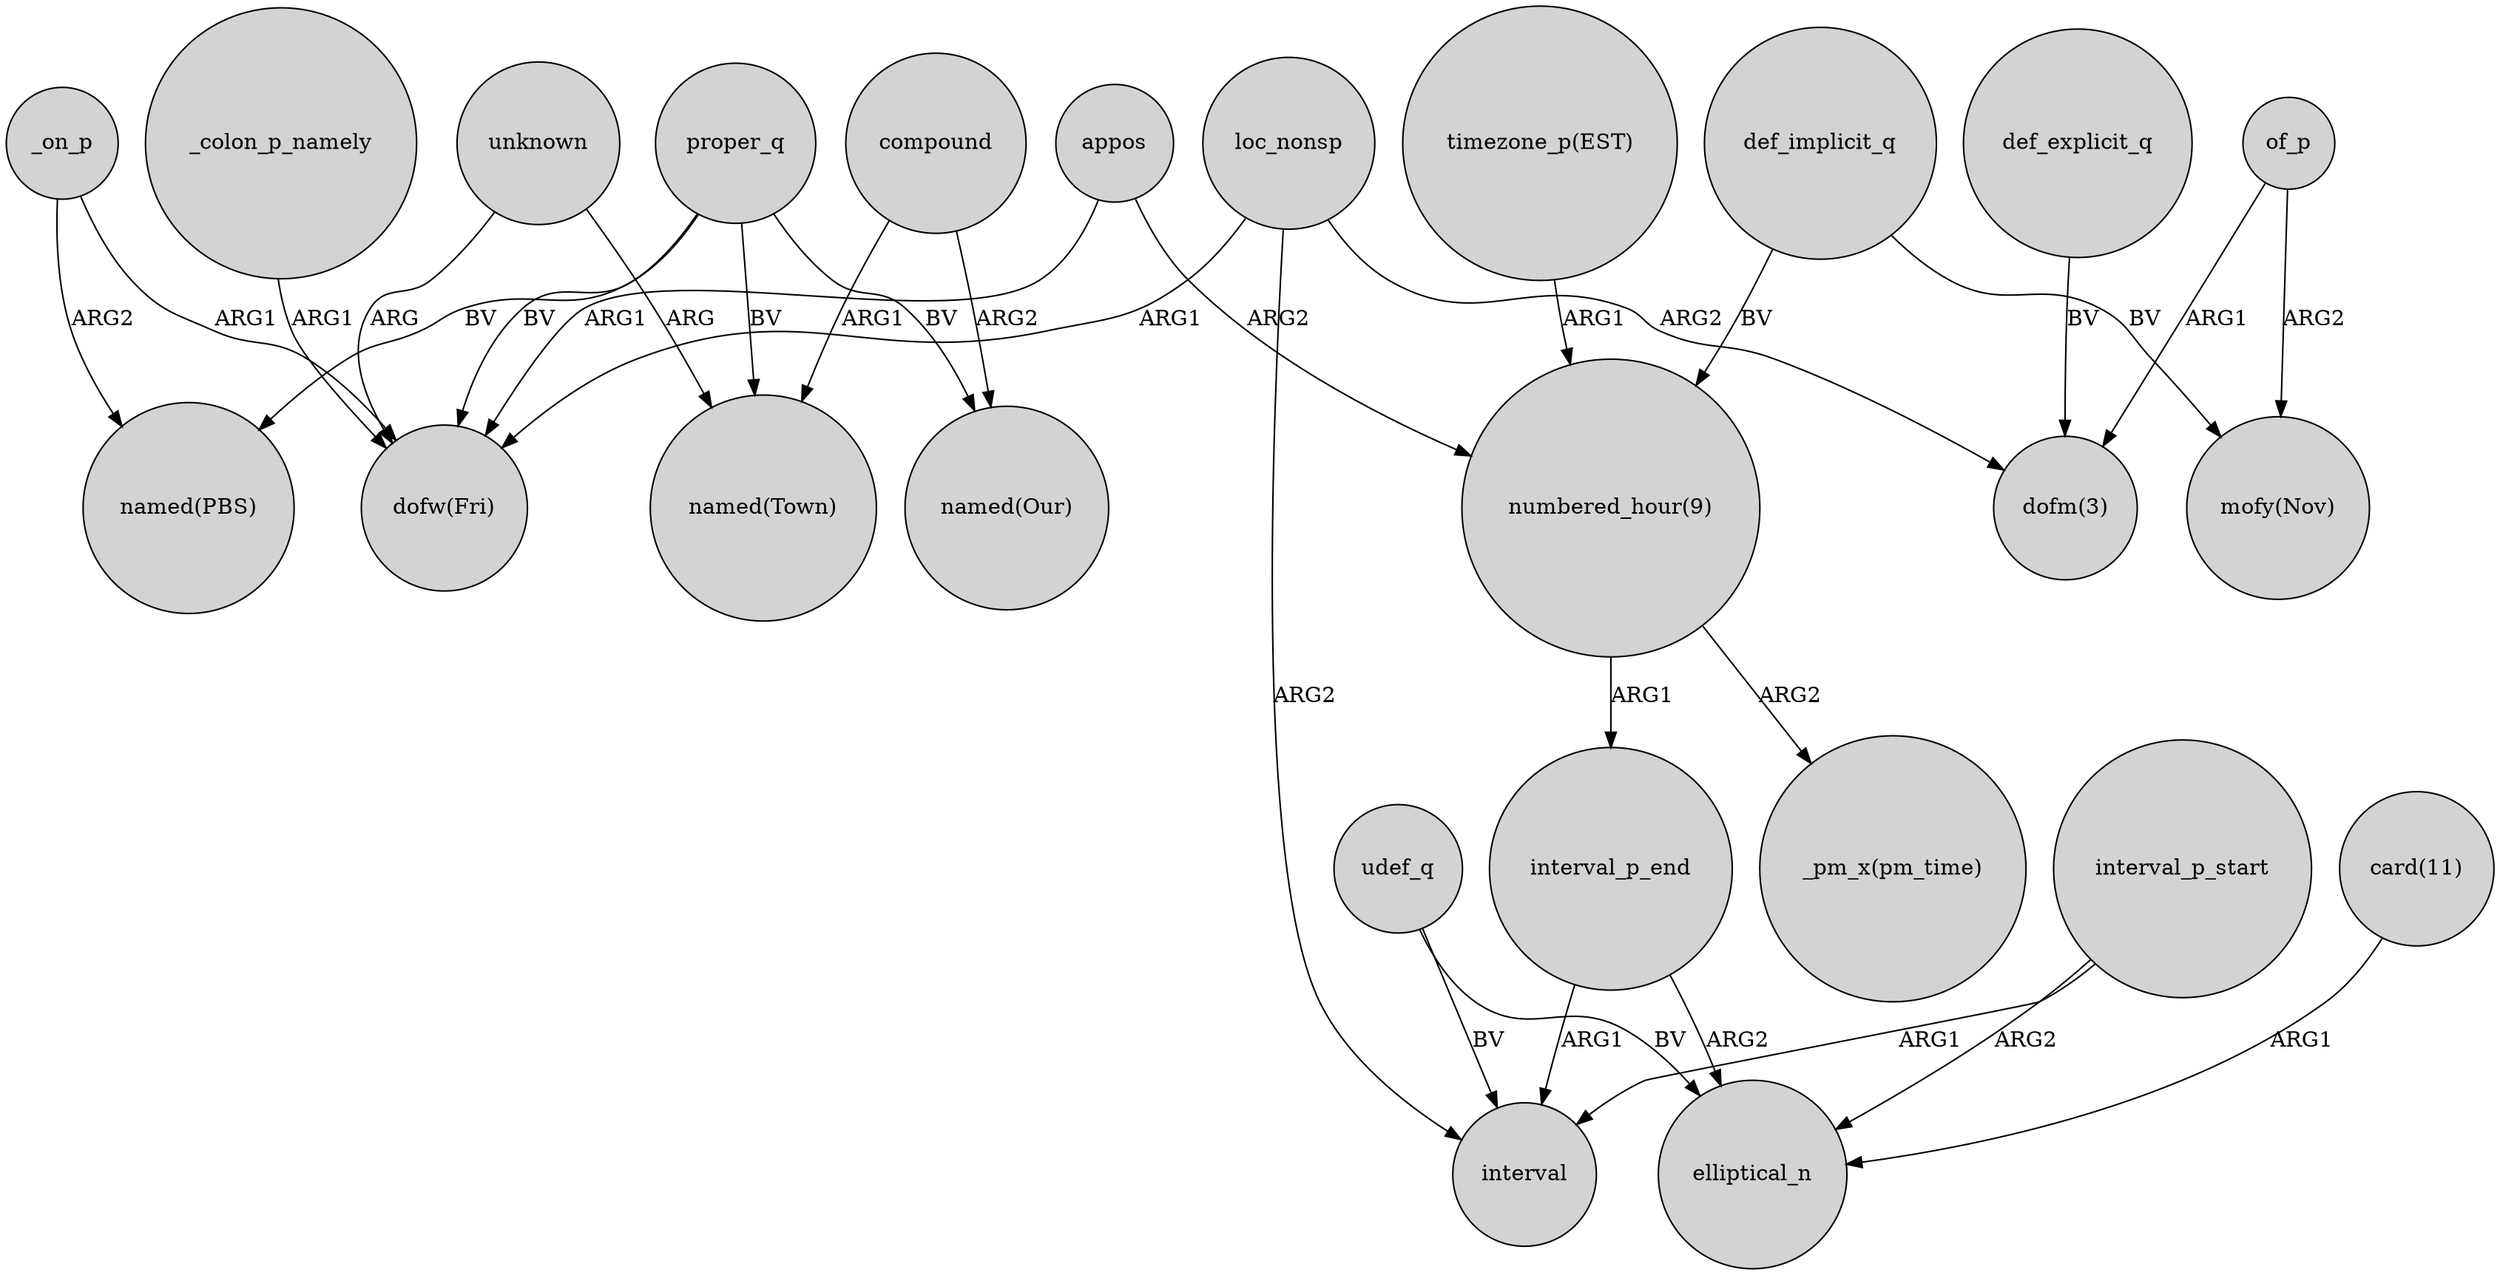 digraph {
	node [shape=circle style=filled]
	proper_q -> "named(PBS)" [label=BV]
	proper_q -> "dofw(Fri)" [label=BV]
	loc_nonsp -> interval [label=ARG2]
	unknown -> "dofw(Fri)" [label=ARG]
	udef_q -> elliptical_n [label=BV]
	def_explicit_q -> "dofm(3)" [label=BV]
	compound -> "named(Our)" [label=ARG2]
	unknown -> "named(Town)" [label=ARG]
	"numbered_hour(9)" -> interval_p_end [label=ARG1]
	loc_nonsp -> "dofw(Fri)" [label=ARG1]
	interval_p_end -> elliptical_n [label=ARG2]
	_on_p -> "named(PBS)" [label=ARG2]
	_colon_p_namely -> "dofw(Fri)" [label=ARG1]
	interval_p_start -> elliptical_n [label=ARG2]
	"timezone_p(EST)" -> "numbered_hour(9)" [label=ARG1]
	interval_p_start -> interval [label=ARG1]
	_on_p -> "dofw(Fri)" [label=ARG1]
	of_p -> "dofm(3)" [label=ARG1]
	appos -> "numbered_hour(9)" [label=ARG2]
	appos -> "dofw(Fri)" [label=ARG1]
	"card(11)" -> elliptical_n [label=ARG1]
	compound -> "named(Town)" [label=ARG1]
	proper_q -> "named(Town)" [label=BV]
	def_implicit_q -> "numbered_hour(9)" [label=BV]
	interval_p_end -> interval [label=ARG1]
	loc_nonsp -> "dofm(3)" [label=ARG2]
	of_p -> "mofy(Nov)" [label=ARG2]
	"numbered_hour(9)" -> "_pm_x(pm_time)" [label=ARG2]
	def_implicit_q -> "mofy(Nov)" [label=BV]
	proper_q -> "named(Our)" [label=BV]
	udef_q -> interval [label=BV]
}

